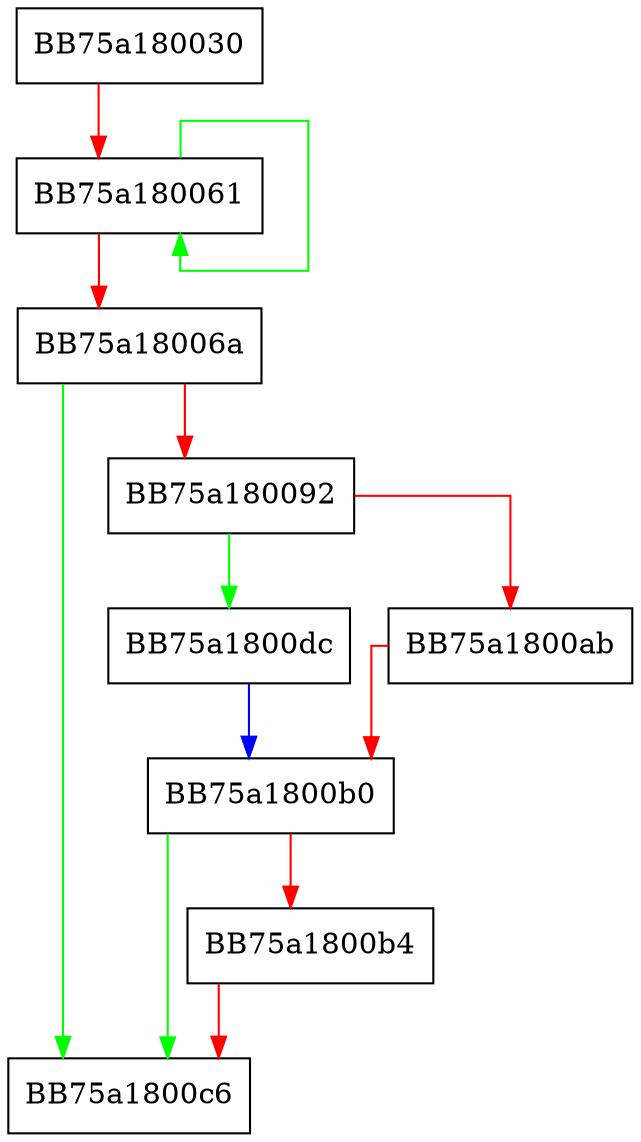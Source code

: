 digraph Execute {
  node [shape="box"];
  graph [splines=ortho];
  BB75a180030 -> BB75a180061 [color="red"];
  BB75a180061 -> BB75a180061 [color="green"];
  BB75a180061 -> BB75a18006a [color="red"];
  BB75a18006a -> BB75a1800c6 [color="green"];
  BB75a18006a -> BB75a180092 [color="red"];
  BB75a180092 -> BB75a1800dc [color="green"];
  BB75a180092 -> BB75a1800ab [color="red"];
  BB75a1800ab -> BB75a1800b0 [color="red"];
  BB75a1800b0 -> BB75a1800c6 [color="green"];
  BB75a1800b0 -> BB75a1800b4 [color="red"];
  BB75a1800b4 -> BB75a1800c6 [color="red"];
  BB75a1800dc -> BB75a1800b0 [color="blue"];
}
